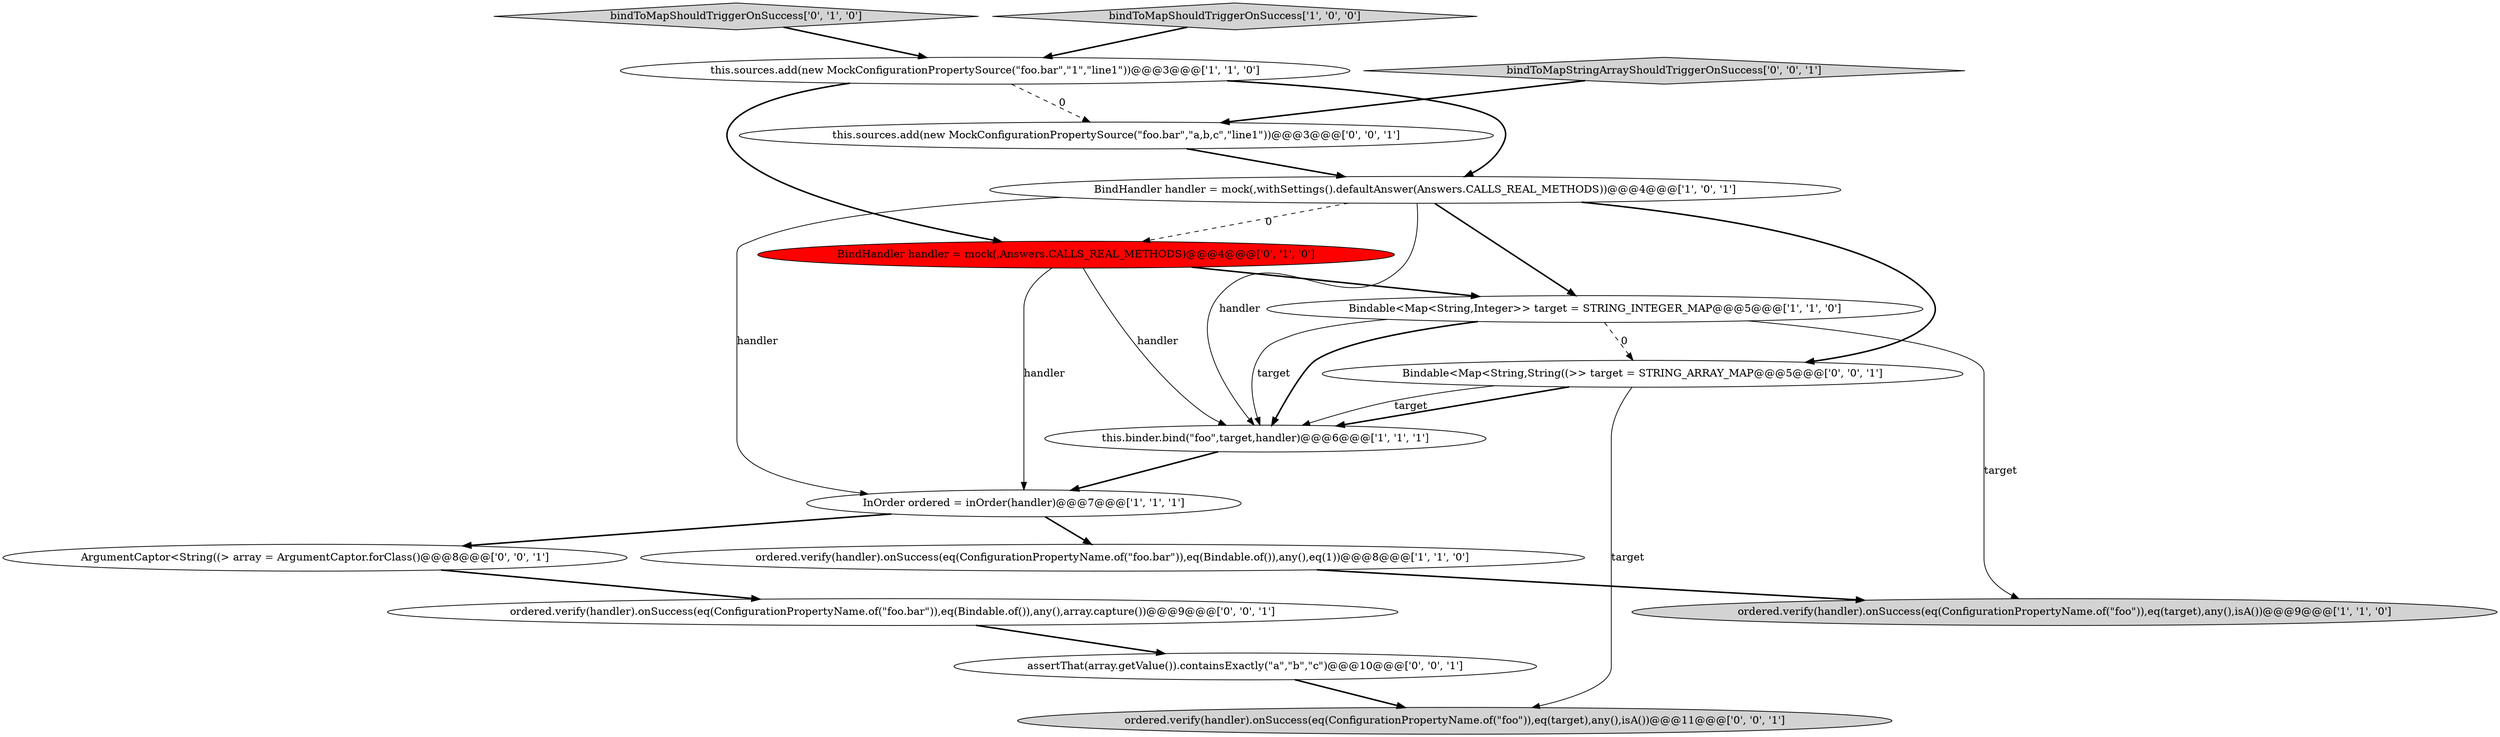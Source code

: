 digraph {
3 [style = filled, label = "BindHandler handler = mock(,withSettings().defaultAnswer(Answers.CALLS_REAL_METHODS))@@@4@@@['1', '0', '1']", fillcolor = white, shape = ellipse image = "AAA0AAABBB1BBB"];
9 [style = filled, label = "BindHandler handler = mock(,Answers.CALLS_REAL_METHODS)@@@4@@@['0', '1', '0']", fillcolor = red, shape = ellipse image = "AAA1AAABBB2BBB"];
12 [style = filled, label = "bindToMapStringArrayShouldTriggerOnSuccess['0', '0', '1']", fillcolor = lightgray, shape = diamond image = "AAA0AAABBB3BBB"];
7 [style = filled, label = "this.binder.bind(\"foo\",target,handler)@@@6@@@['1', '1', '1']", fillcolor = white, shape = ellipse image = "AAA0AAABBB1BBB"];
1 [style = filled, label = "ordered.verify(handler).onSuccess(eq(ConfigurationPropertyName.of(\"foo\")),eq(target),any(),isA())@@@9@@@['1', '1', '0']", fillcolor = lightgray, shape = ellipse image = "AAA0AAABBB1BBB"];
13 [style = filled, label = "ordered.verify(handler).onSuccess(eq(ConfigurationPropertyName.of(\"foo.bar\")),eq(Bindable.of()),any(),array.capture())@@@9@@@['0', '0', '1']", fillcolor = white, shape = ellipse image = "AAA0AAABBB3BBB"];
10 [style = filled, label = "this.sources.add(new MockConfigurationPropertySource(\"foo.bar\",\"a,b,c\",\"line1\"))@@@3@@@['0', '0', '1']", fillcolor = white, shape = ellipse image = "AAA0AAABBB3BBB"];
6 [style = filled, label = "Bindable<Map<String,Integer>> target = STRING_INTEGER_MAP@@@5@@@['1', '1', '0']", fillcolor = white, shape = ellipse image = "AAA0AAABBB1BBB"];
14 [style = filled, label = "Bindable<Map<String,String((>> target = STRING_ARRAY_MAP@@@5@@@['0', '0', '1']", fillcolor = white, shape = ellipse image = "AAA0AAABBB3BBB"];
16 [style = filled, label = "ArgumentCaptor<String((> array = ArgumentCaptor.forClass()@@@8@@@['0', '0', '1']", fillcolor = white, shape = ellipse image = "AAA0AAABBB3BBB"];
8 [style = filled, label = "bindToMapShouldTriggerOnSuccess['0', '1', '0']", fillcolor = lightgray, shape = diamond image = "AAA0AAABBB2BBB"];
2 [style = filled, label = "InOrder ordered = inOrder(handler)@@@7@@@['1', '1', '1']", fillcolor = white, shape = ellipse image = "AAA0AAABBB1BBB"];
5 [style = filled, label = "ordered.verify(handler).onSuccess(eq(ConfigurationPropertyName.of(\"foo.bar\")),eq(Bindable.of()),any(),eq(1))@@@8@@@['1', '1', '0']", fillcolor = white, shape = ellipse image = "AAA0AAABBB1BBB"];
0 [style = filled, label = "this.sources.add(new MockConfigurationPropertySource(\"foo.bar\",\"1\",\"line1\"))@@@3@@@['1', '1', '0']", fillcolor = white, shape = ellipse image = "AAA0AAABBB1BBB"];
4 [style = filled, label = "bindToMapShouldTriggerOnSuccess['1', '0', '0']", fillcolor = lightgray, shape = diamond image = "AAA0AAABBB1BBB"];
15 [style = filled, label = "assertThat(array.getValue()).containsExactly(\"a\",\"b\",\"c\")@@@10@@@['0', '0', '1']", fillcolor = white, shape = ellipse image = "AAA0AAABBB3BBB"];
11 [style = filled, label = "ordered.verify(handler).onSuccess(eq(ConfigurationPropertyName.of(\"foo\")),eq(target),any(),isA())@@@11@@@['0', '0', '1']", fillcolor = lightgray, shape = ellipse image = "AAA0AAABBB3BBB"];
0->3 [style = bold, label=""];
0->9 [style = bold, label=""];
16->13 [style = bold, label=""];
3->14 [style = bold, label=""];
9->2 [style = solid, label="handler"];
9->7 [style = solid, label="handler"];
3->6 [style = bold, label=""];
10->3 [style = bold, label=""];
14->11 [style = solid, label="target"];
6->14 [style = dashed, label="0"];
0->10 [style = dashed, label="0"];
9->6 [style = bold, label=""];
4->0 [style = bold, label=""];
14->7 [style = bold, label=""];
8->0 [style = bold, label=""];
6->1 [style = solid, label="target"];
5->1 [style = bold, label=""];
3->2 [style = solid, label="handler"];
12->10 [style = bold, label=""];
15->11 [style = bold, label=""];
3->9 [style = dashed, label="0"];
7->2 [style = bold, label=""];
14->7 [style = solid, label="target"];
6->7 [style = solid, label="target"];
13->15 [style = bold, label=""];
6->7 [style = bold, label=""];
2->5 [style = bold, label=""];
3->7 [style = solid, label="handler"];
2->16 [style = bold, label=""];
}
